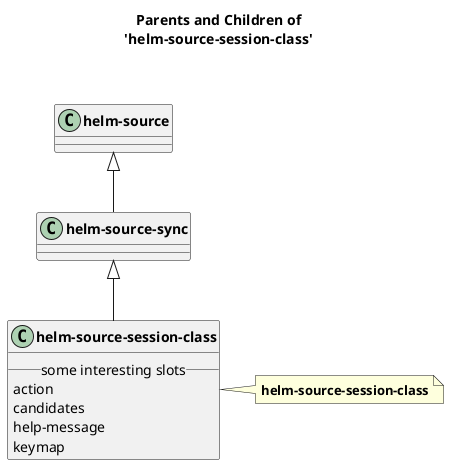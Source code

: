 @startuml
skinparam classFontStyle bold
skinparam captionFontStyle bold
title **Parents and Children of**\n**'helm-source-session-class'**\n\n
"helm-source-sync" <|-- "helm-source-session-class"
class "helm-source-sync"
"helm-source" <|-- "helm-source-sync"
class "helm-source"
class "helm-source-session-class" {
	__ some interesting slots __
	action
	candidates
	help-message
	keymap
}
note right of "helm-source-session-class"
	**helm-source-session-class**
end note
@enduml
